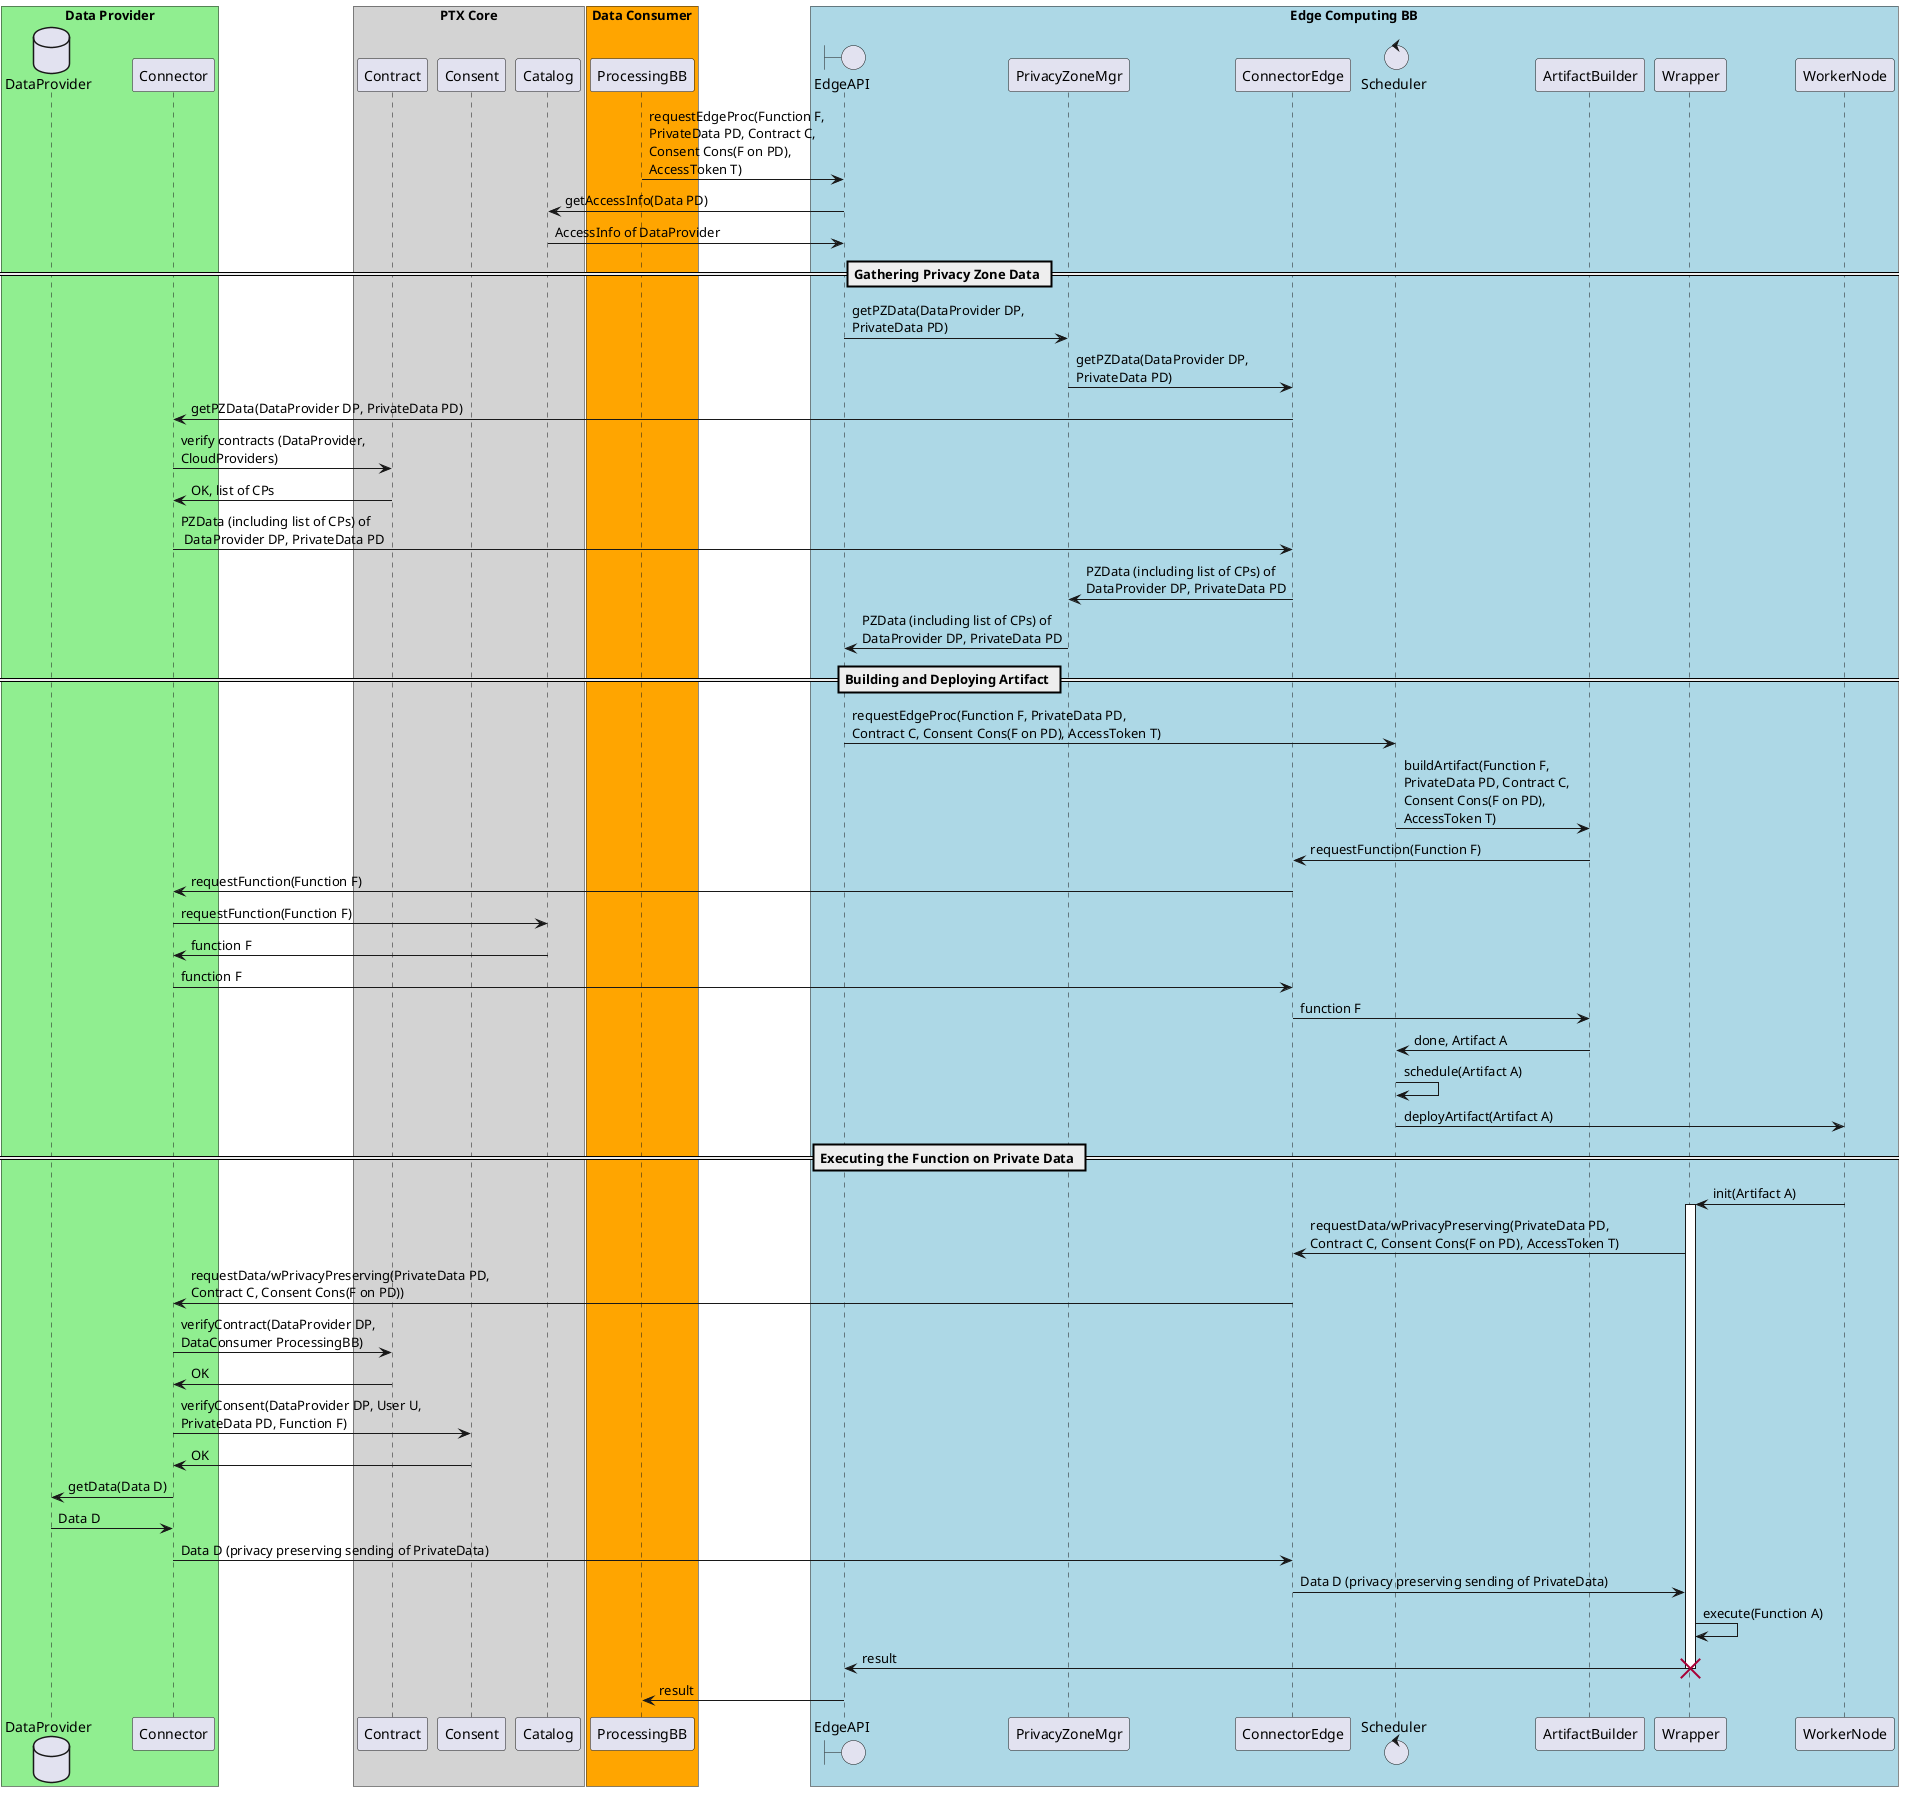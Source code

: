 @startuml

box "Data Provider" #LightGreen
    database DataProvider order 10
    participant Connector order 20
end box
    
box "PTX Core" #LightGrey
    participant Contract order 30
    participant Consent order 35
    participant Catalog order 40
end box
box "Data Consumer" #Orange
    participant ProcessingBB order 50
end box
box "Edge Computing BB" #LightBlue
    boundary EdgeAPI order 60
    participant ConnectorEdge order 70
    participant PrivacyZoneMgr order 65
    control Scheduler order 80
    participant ArtifactBuilder order 90
    participant Wrapper order 100
    participant WorkerNode order 110
end box
	
ProcessingBB -> EdgeAPI : requestEdgeProc(Function F, \nPrivateData PD, Contract C, \nConsent Cons(F on PD), \nAccessToken T)
EdgeAPI -> Catalog : getAccessInfo(Data PD)
Catalog -> EdgeAPI : AccessInfo of DataProvider

== Gathering Privacy Zone Data == 
EdgeAPI -> PrivacyZoneMgr : getPZData(DataProvider DP, \nPrivateData PD)
PrivacyZoneMgr -> ConnectorEdge : getPZData(DataProvider DP, \nPrivateData PD)
ConnectorEdge -> Connector : getPZData(DataProvider DP, PrivateData PD)
Connector -> Contract : verify contracts (DataProvider, \nCloudProviders)
Contract -> Connector : OK, list of CPs
Connector -> ConnectorEdge : PZData (including list of CPs) of \n DataProvider DP, PrivateData PD
ConnectorEdge -> PrivacyZoneMgr : PZData (including list of CPs) of \nDataProvider DP, PrivateData PD
PrivacyZoneMgr -> EdgeAPI : PZData (including list of CPs) of \nDataProvider DP, PrivateData PD

== Building and Deploying Artifact ==
EdgeAPI -> Scheduler : requestEdgeProc(Function F, PrivateData PD,\nContract C, Consent Cons(F on PD), AccessToken T)
Scheduler -> ArtifactBuilder : buildArtifact(Function F, \nPrivateData PD, Contract C, \nConsent Cons(F on PD), \nAccessToken T)
ArtifactBuilder -> ConnectorEdge : requestFunction(Function F)
ConnectorEdge -> Connector : requestFunction(Function F)
Connector -> Catalog : requestFunction(Function F)
Catalog -> Connector : function F
Connector -> ConnectorEdge : function F
ConnectorEdge -> ArtifactBuilder : function F
ArtifactBuilder -> Scheduler : done, Artifact A

Scheduler -> Scheduler : schedule(Artifact A)
Scheduler -> WorkerNode : deployArtifact(Artifact A)

== Executing the Function on Private Data ==
WorkerNode -> Wrapper : init(Artifact A)
activate Wrapper
Wrapper -> ConnectorEdge : requestData/wPrivacyPreserving(PrivateData PD,\nContract C, Consent Cons(F on PD), AccessToken T)
ConnectorEdge -> Connector : requestData/wPrivacyPreserving(PrivateData PD,\nContract C, Consent Cons(F on PD))

Connector -> Contract : verifyContract(DataProvider DP,\nDataConsumer ProcessingBB)
Contract -> Connector : OK
Connector -> Consent : verifyConsent(DataProvider DP, User U, \nPrivateData PD, Function F)
Consent -> Connector : OK
Connector -> DataProvider : getData(Data D)
DataProvider -> Connector : Data D

Connector -> ConnectorEdge : Data D (privacy preserving sending of PrivateData)
ConnectorEdge -> Wrapper : Data D (privacy preserving sending of PrivateData)
Wrapper -> Wrapper : execute(Function A)
Wrapper -> EdgeAPI : result
destroy Wrapper
EdgeAPI -> ProcessingBB : result

@enduml

